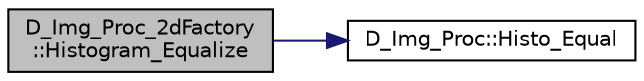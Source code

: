 digraph "D_Img_Proc_2dFactory::Histogram_Equalize"
{
 // LATEX_PDF_SIZE
  edge [fontname="Helvetica",fontsize="10",labelfontname="Helvetica",labelfontsize="10"];
  node [fontname="Helvetica",fontsize="10",shape=record];
  rankdir="LR";
  Node1 [label="D_Img_Proc_2dFactory\l::Histogram_Equalize",height=0.2,width=0.4,color="black", fillcolor="grey75", style="filled", fontcolor="black",tooltip=" "];
  Node1 -> Node2 [color="midnightblue",fontsize="10",style="solid",fontname="Helvetica"];
  Node2 [label="D_Img_Proc::Histo_Equal",height=0.2,width=0.4,color="black", fillcolor="white", style="filled",URL="$class_d___img___proc.html#ac8e61ae4b5bbabd5db841946fd274ad7",tooltip=" "];
}
